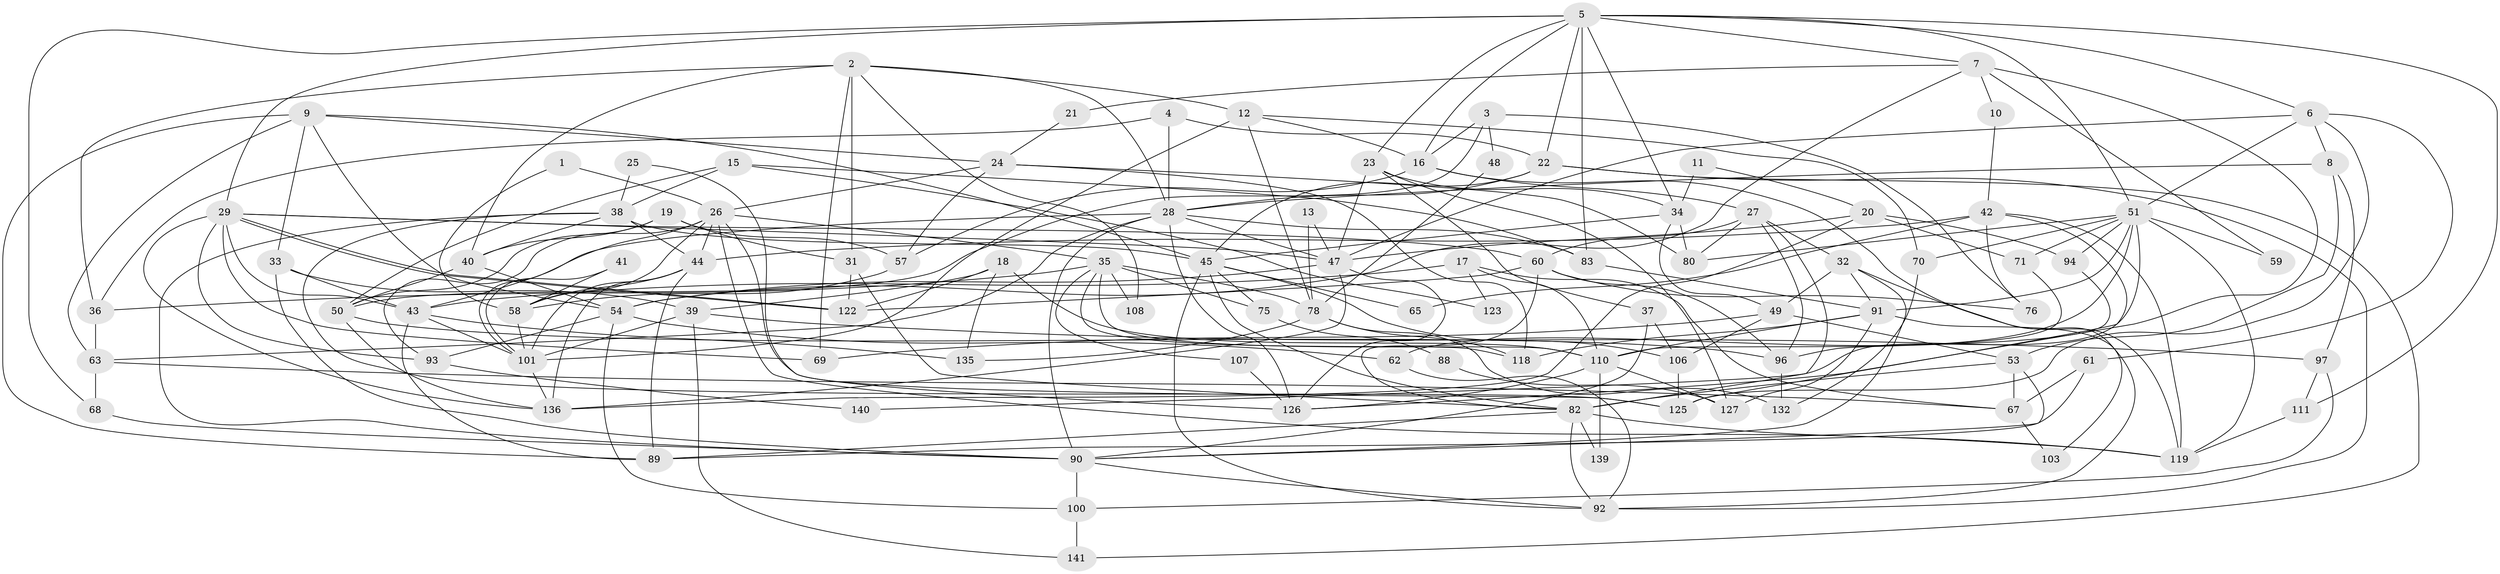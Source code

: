 // Generated by graph-tools (version 1.1) at 2025/52/02/27/25 19:52:01]
// undirected, 99 vertices, 238 edges
graph export_dot {
graph [start="1"]
  node [color=gray90,style=filled];
  1;
  2 [super="+84"];
  3;
  4;
  5 [super="+55"];
  6 [super="+74"];
  7 [super="+30"];
  8;
  9;
  10;
  11;
  12 [super="+14"];
  13;
  15;
  16 [super="+98"];
  17;
  18;
  19;
  20 [super="+102"];
  21;
  22 [super="+117"];
  23;
  24 [super="+116"];
  25;
  26 [super="+128"];
  27 [super="+56"];
  28 [super="+86"];
  29 [super="+81"];
  31 [super="+77"];
  32 [super="+121"];
  33;
  34 [super="+79"];
  35 [super="+124"];
  36;
  37;
  38 [super="+142"];
  39 [super="+66"];
  40;
  41;
  42 [super="+99"];
  43 [super="+131"];
  44 [super="+52"];
  45 [super="+46"];
  47 [super="+72"];
  48;
  49;
  50 [super="+120"];
  51 [super="+87"];
  53 [super="+85"];
  54 [super="+73"];
  57;
  58 [super="+138"];
  59;
  60 [super="+64"];
  61;
  62;
  63;
  65;
  67 [super="+112"];
  68;
  69;
  70;
  71;
  75;
  76;
  78 [super="+113"];
  80;
  82 [super="+105"];
  83 [super="+104"];
  88;
  89;
  90 [super="+109"];
  91 [super="+95"];
  92 [super="+129"];
  93;
  94;
  96;
  97 [super="+115"];
  100;
  101 [super="+114"];
  103;
  106;
  107;
  108;
  110 [super="+133"];
  111 [super="+137"];
  118;
  119 [super="+130"];
  122;
  123;
  125;
  126 [super="+134"];
  127;
  132;
  135;
  136;
  139;
  140;
  141;
  1 -- 26;
  1 -- 58;
  2 -- 28;
  2 -- 108;
  2 -- 31;
  2 -- 36;
  2 -- 69;
  2 -- 40;
  2 -- 12;
  3 -- 76;
  3 -- 48;
  3 -- 50;
  3 -- 16;
  4 -- 36;
  4 -- 22;
  4 -- 28;
  5 -- 34;
  5 -- 7;
  5 -- 23;
  5 -- 29;
  5 -- 51;
  5 -- 16;
  5 -- 83;
  5 -- 68;
  5 -- 22;
  5 -- 111;
  5 -- 6;
  6 -- 125;
  6 -- 51;
  6 -- 8;
  6 -- 61;
  6 -- 47;
  7 -- 10;
  7 -- 59;
  7 -- 21;
  7 -- 126;
  7 -- 54;
  8 -- 97;
  8 -- 28;
  8 -- 53;
  9 -- 24;
  9 -- 89;
  9 -- 33;
  9 -- 45;
  9 -- 54;
  9 -- 63;
  10 -- 42;
  11 -- 20;
  11 -- 34;
  12 -- 78;
  12 -- 16;
  12 -- 70;
  12 -- 101;
  13 -- 78;
  13 -- 47;
  15 -- 50;
  15 -- 123;
  15 -- 83;
  15 -- 38;
  16 -- 27;
  16 -- 103;
  16 -- 57;
  17 -- 110;
  17 -- 43;
  17 -- 67;
  17 -- 123;
  18 -- 122;
  18 -- 110;
  18 -- 39;
  18 -- 135;
  19 -- 40;
  19 -- 50;
  19 -- 31;
  19 -- 57;
  20 -- 136;
  20 -- 47;
  20 -- 94;
  20 -- 71;
  21 -- 24;
  22 -- 92;
  22 -- 141;
  22 -- 45;
  22 -- 28;
  23 -- 37;
  23 -- 127;
  23 -- 47;
  23 -- 34;
  24 -- 118;
  24 -- 26;
  24 -- 57;
  24 -- 80;
  25 -- 38;
  25 -- 126;
  26 -- 125;
  26 -- 44;
  26 -- 58;
  26 -- 93;
  26 -- 35;
  26 -- 119;
  26 -- 101;
  27 -- 80;
  27 -- 60;
  27 -- 82;
  27 -- 32;
  27 -- 96;
  28 -- 63;
  28 -- 126;
  28 -- 83;
  28 -- 90;
  28 -- 43;
  28 -- 47;
  29 -- 122;
  29 -- 122;
  29 -- 136;
  29 -- 47;
  29 -- 93;
  29 -- 69;
  29 -- 43;
  29 -- 60;
  31 -- 82;
  31 -- 122;
  32 -- 49;
  32 -- 90;
  32 -- 119;
  32 -- 91;
  33 -- 90;
  33 -- 39;
  33 -- 43;
  34 -- 49;
  34 -- 80;
  34 -- 45;
  35 -- 118;
  35 -- 107;
  35 -- 108;
  35 -- 78;
  35 -- 36;
  35 -- 75;
  35 -- 110;
  36 -- 63;
  37 -- 106;
  37 -- 90;
  38 -- 45;
  38 -- 40;
  38 -- 90;
  38 -- 44;
  38 -- 125;
  39 -- 97;
  39 -- 101;
  39 -- 141;
  40 -- 50;
  40 -- 54;
  41 -- 58;
  41 -- 101;
  42 -- 125;
  42 -- 65;
  42 -- 119;
  42 -- 44;
  42 -- 76;
  43 -- 135;
  43 -- 89;
  43 -- 101;
  44 -- 89;
  44 -- 58;
  44 -- 136;
  44 -- 101;
  45 -- 92;
  45 -- 106;
  45 -- 65;
  45 -- 75;
  45 -- 82;
  47 -- 126;
  47 -- 136;
  47 -- 54;
  48 -- 78;
  49 -- 106;
  49 -- 69;
  49 -- 53;
  50 -- 96;
  50 -- 136;
  51 -- 59;
  51 -- 80;
  51 -- 140;
  51 -- 119;
  51 -- 70;
  51 -- 71;
  51 -- 94;
  51 -- 62;
  51 -- 91;
  53 -- 67;
  53 -- 82;
  53 -- 90;
  54 -- 100;
  54 -- 93;
  54 -- 62;
  57 -- 58;
  58 -- 101;
  60 -- 82;
  60 -- 76;
  60 -- 96;
  60 -- 122;
  61 -- 89;
  61 -- 67;
  62 -- 92;
  63 -- 67;
  63 -- 68;
  67 -- 103;
  68 -- 90;
  70 -- 132;
  71 -- 110;
  75 -- 88;
  78 -- 132;
  78 -- 135;
  78 -- 118;
  82 -- 119 [weight=2];
  82 -- 89;
  82 -- 139;
  82 -- 92;
  83 -- 91;
  88 -- 127;
  90 -- 100;
  90 -- 92;
  91 -- 92;
  91 -- 118;
  91 -- 127;
  91 -- 110;
  93 -- 140;
  94 -- 96;
  96 -- 132;
  97 -- 100;
  97 -- 111;
  100 -- 141;
  101 -- 136;
  106 -- 125;
  107 -- 126;
  110 -- 127;
  110 -- 139;
  110 -- 126;
  111 -- 119;
}
